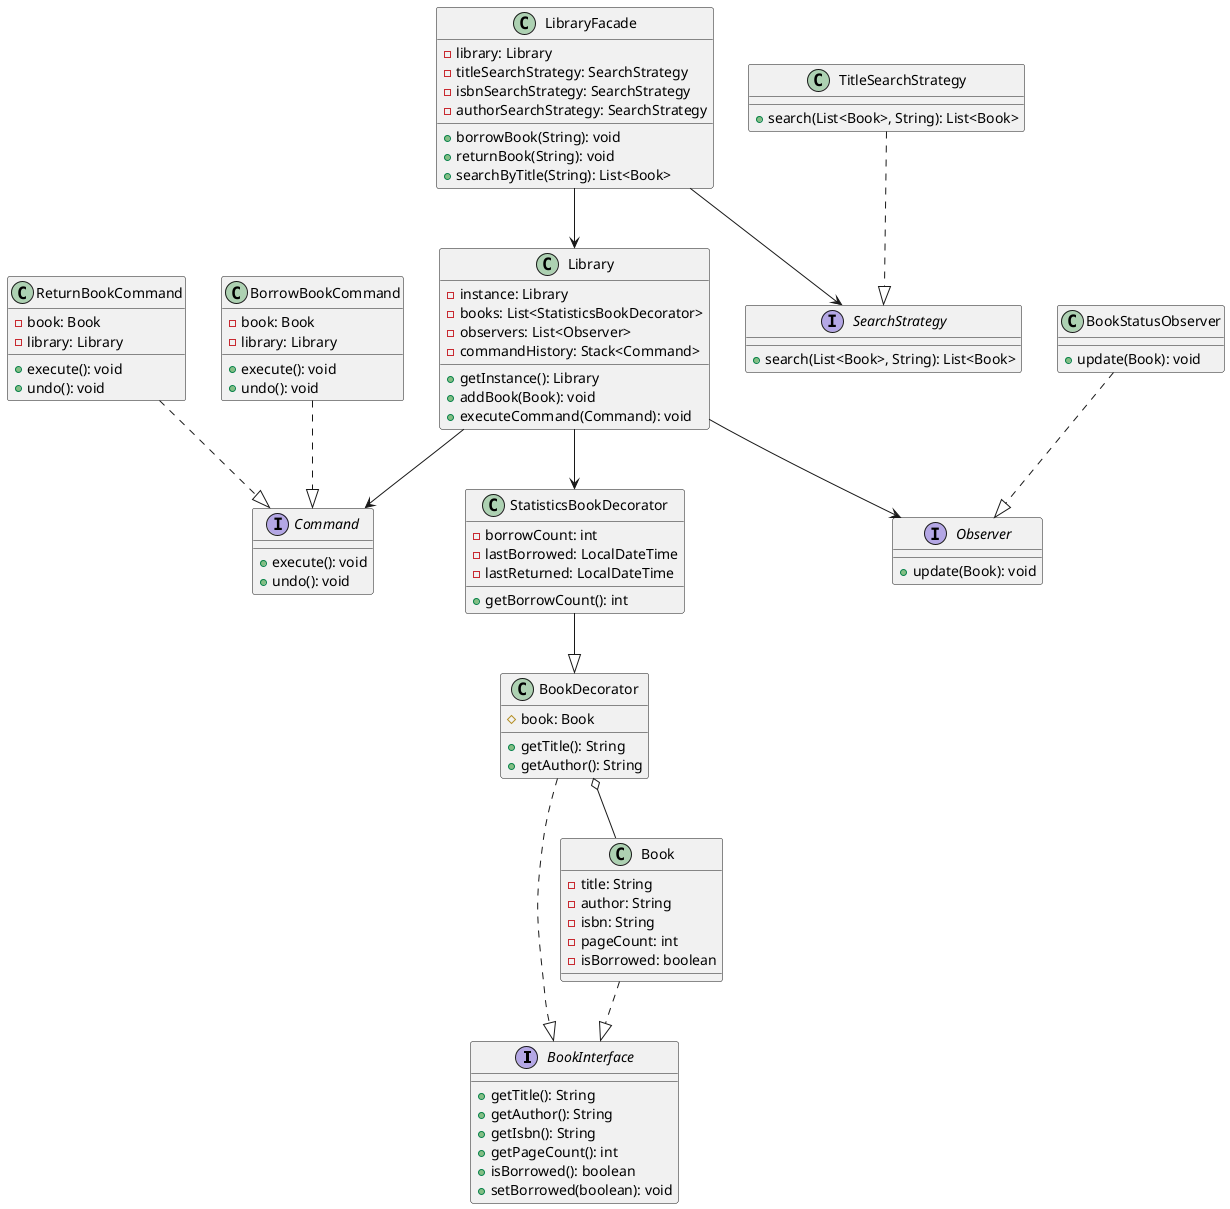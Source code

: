 @startuml Library System Class Diagram

' Interfaces
interface BookInterface {
    +getTitle(): String
    +getAuthor(): String
    +getIsbn(): String
    +getPageCount(): int
    +isBorrowed(): boolean
    +setBorrowed(boolean): void
}

interface Command {
    +execute(): void
    +undo(): void
}

interface Observer {
    +update(Book): void
}

interface SearchStrategy {
    +search(List<Book>, String): List<Book>
}

' Core Classes
class Book {
    -title: String
    -author: String
    -isbn: String
    -pageCount: int
    -isBorrowed: boolean
}

class Library {
    -instance: Library
    -books: List<StatisticsBookDecorator>
    -observers: List<Observer>
    -commandHistory: Stack<Command>
    +getInstance(): Library
    +addBook(Book): void
    +executeCommand(Command): void
}

class LibraryFacade {
    -library: Library
    -titleSearchStrategy: SearchStrategy
    -isbnSearchStrategy: SearchStrategy
    -authorSearchStrategy: SearchStrategy
    +borrowBook(String): void
    +returnBook(String): void
    +searchByTitle(String): List<Book>
}

' Pattern Implementations
class BookDecorator {
    #book: Book
    +getTitle(): String
    +getAuthor(): String
}

class StatisticsBookDecorator {
    -borrowCount: int
    -lastBorrowed: LocalDateTime
    -lastReturned: LocalDateTime
    +getBorrowCount(): int
}

class BorrowBookCommand {
    -book: Book
    -library: Library
    +execute(): void
    +undo(): void
}

class ReturnBookCommand {
    -book: Book
    -library: Library
    +execute(): void
    +undo(): void
}

class BookStatusObserver {
    +update(Book): void
}

class TitleSearchStrategy {
    +search(List<Book>, String): List<Book>
}

' Relationships
Book ..|> BookInterface
BookDecorator ..|> BookInterface
BookDecorator o-- Book
StatisticsBookDecorator --|> BookDecorator

BorrowBookCommand ..|> Command
ReturnBookCommand ..|> Command

BookStatusObserver ..|> Observer

TitleSearchStrategy ..|> SearchStrategy

LibraryFacade --> Library
LibraryFacade --> SearchStrategy
Library --> StatisticsBookDecorator
Library --> Command
Library --> Observer

@enduml